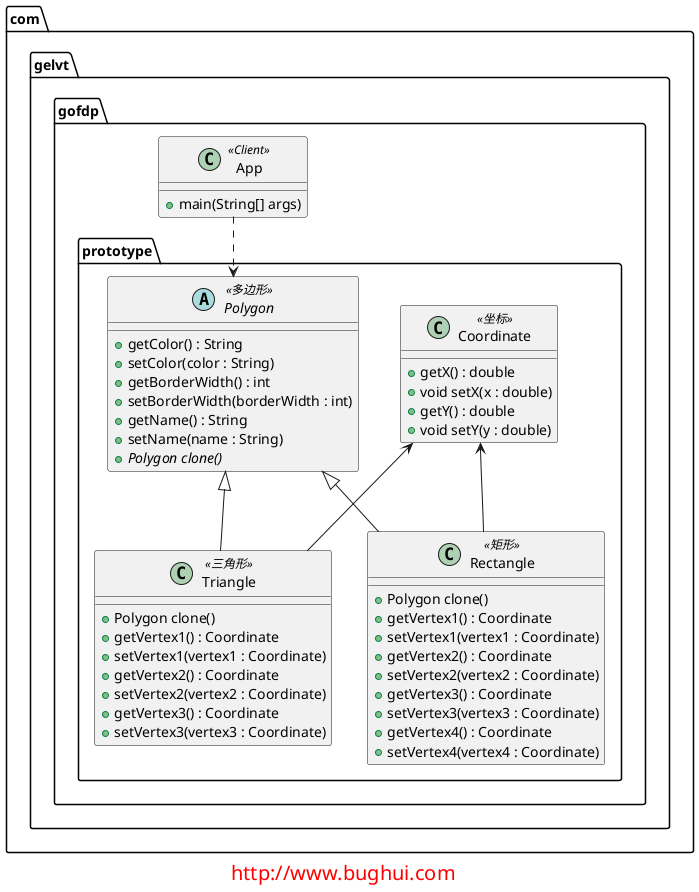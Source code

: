@startuml

package com.gelvt.gofdp.prototype{

    class Coordinate <<坐标>>{
        + getX() : double
        + void setX(x : double)
        + getY() : double
        + void setY(y : double)
    }

    abstract class Polygon <<多边形>> {
        + getColor() : String
        + setColor(color : String)
        + getBorderWidth() : int
        + setBorderWidth(borderWidth : int)
        + getName() : String
        + setName(name : String)
        + {abstract} Polygon clone()
    }

    class Triangle <<三角形>> {
        + Polygon clone()
        + getVertex1() : Coordinate
        + setVertex1(vertex1 : Coordinate)
        + getVertex2() : Coordinate
        + setVertex2(vertex2 : Coordinate)
        + getVertex3() : Coordinate
        + setVertex3(vertex3 : Coordinate)
    }

    class Rectangle <<矩形>>{
        + Polygon clone()
        + getVertex1() : Coordinate
        + setVertex1(vertex1 : Coordinate)
        + getVertex2() : Coordinate
        + setVertex2(vertex2 : Coordinate)
        + getVertex3() : Coordinate
        + setVertex3(vertex3 : Coordinate)
        + getVertex4() : Coordinate
        + setVertex4(vertex4 : Coordinate)
    }

    Polygon <|-- Triangle
    Polygon <|-- Rectangle
    Coordinate <-- Triangle
    Coordinate <-- Rectangle

}

package com.gelvt.gofdp{
    class App <<Client>>{
        + main(String[] args)
    }
}

App ..> Polygon


footer
<font size="20" color="red">http://www.bughui.com</font>
endfooter

@enduml